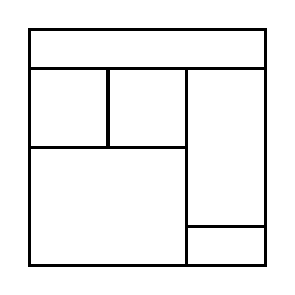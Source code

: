 \begin{tikzpicture}[very thick, scale=.5]
    \draw (0,5) rectangle (6,6);
    \draw (0,3) rectangle (2,5);
    \draw (2,3) rectangle (4,5);
    \draw (0,0) rectangle (4,3);
    \draw (4,1) rectangle (6,5);
    \draw (4,0) rectangle (6,1);
\end{tikzpicture}
